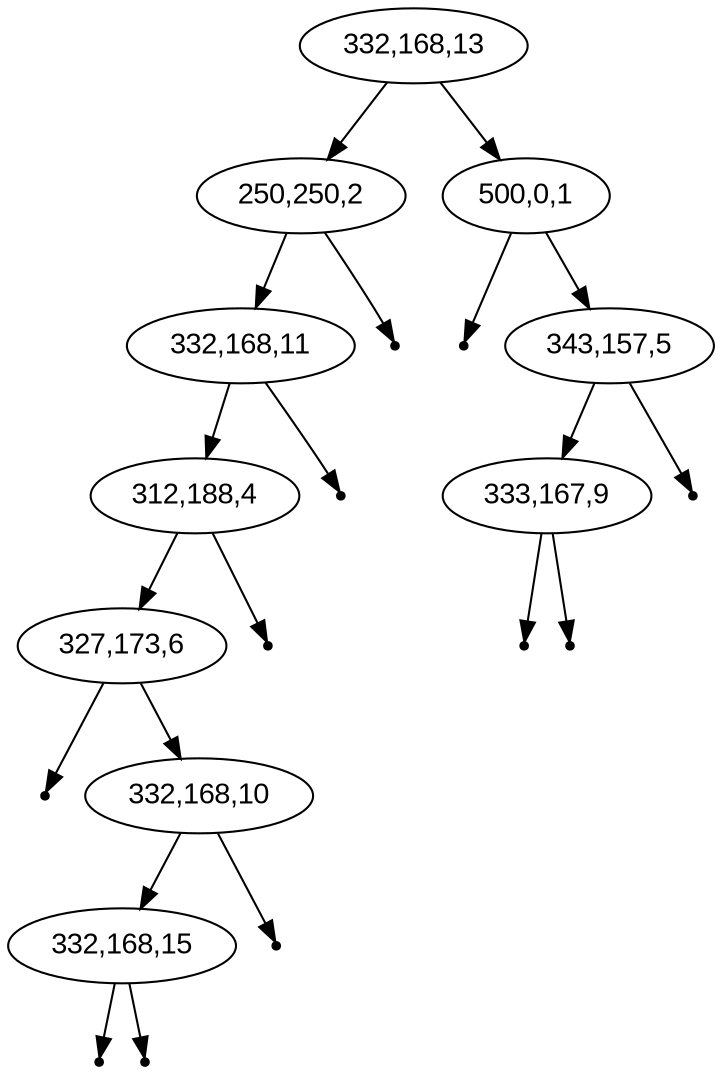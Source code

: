 digraph KD{
 node [fontname="Arial"];
"332,168,13"->"250,250,2"
"250,250,2"->"332,168,11"
"332,168,11"->"312,188,4"
"312,188,4"->"327,173,6"
null17[shape=point]
"327,173,6"-> null17
"327,173,6"->"332,168,10"
"332,168,10"->"332,168,15"
null18[shape=point]
"332,168,15"-> null18
null19[shape=point]
"332,168,15"-> null19
null20[shape=point]
"332,168,10"-> null20
null21[shape=point]
"312,188,4"-> null21
null22[shape=point]
"332,168,11"-> null22
null23[shape=point]
"250,250,2"-> null23
"332,168,13"->"500,0,1"
null24[shape=point]
"500,0,1"-> null24
"500,0,1"->"343,157,5"
"343,157,5"->"333,167,9"
null25[shape=point]
"333,167,9"-> null25
null26[shape=point]
"333,167,9"-> null26
null27[shape=point]
"343,157,5"-> null27
}
